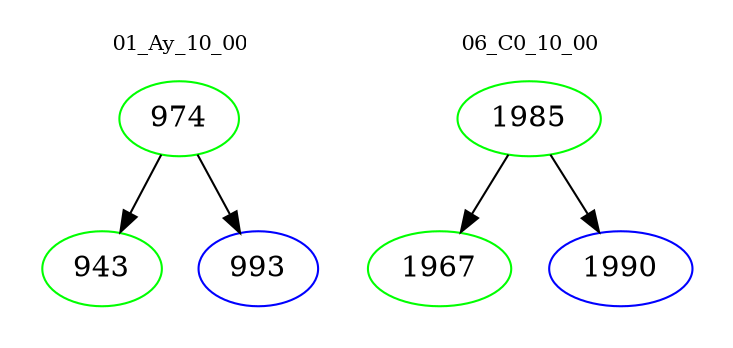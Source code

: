 digraph{
subgraph cluster_0 {
color = white
label = "01_Ay_10_00";
fontsize=10;
T0_974 [label="974", color="green"]
T0_974 -> T0_943 [color="black"]
T0_943 [label="943", color="green"]
T0_974 -> T0_993 [color="black"]
T0_993 [label="993", color="blue"]
}
subgraph cluster_1 {
color = white
label = "06_C0_10_00";
fontsize=10;
T1_1985 [label="1985", color="green"]
T1_1985 -> T1_1967 [color="black"]
T1_1967 [label="1967", color="green"]
T1_1985 -> T1_1990 [color="black"]
T1_1990 [label="1990", color="blue"]
}
}
